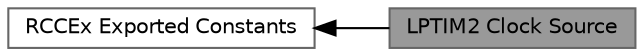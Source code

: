 digraph "LPTIM2 Clock Source"
{
 // LATEX_PDF_SIZE
  bgcolor="transparent";
  edge [fontname=Helvetica,fontsize=10,labelfontname=Helvetica,labelfontsize=10];
  node [fontname=Helvetica,fontsize=10,shape=box,height=0.2,width=0.4];
  rankdir=LR;
  Node2 [id="Node000002",label="RCCEx Exported Constants",height=0.2,width=0.4,color="grey40", fillcolor="white", style="filled",URL="$group___r_c_c_ex___exported___constants.html",tooltip=" "];
  Node1 [id="Node000001",label="LPTIM2 Clock Source",height=0.2,width=0.4,color="gray40", fillcolor="grey60", style="filled", fontcolor="black",tooltip=" "];
  Node2->Node1 [shape=plaintext, dir="back", style="solid"];
}
